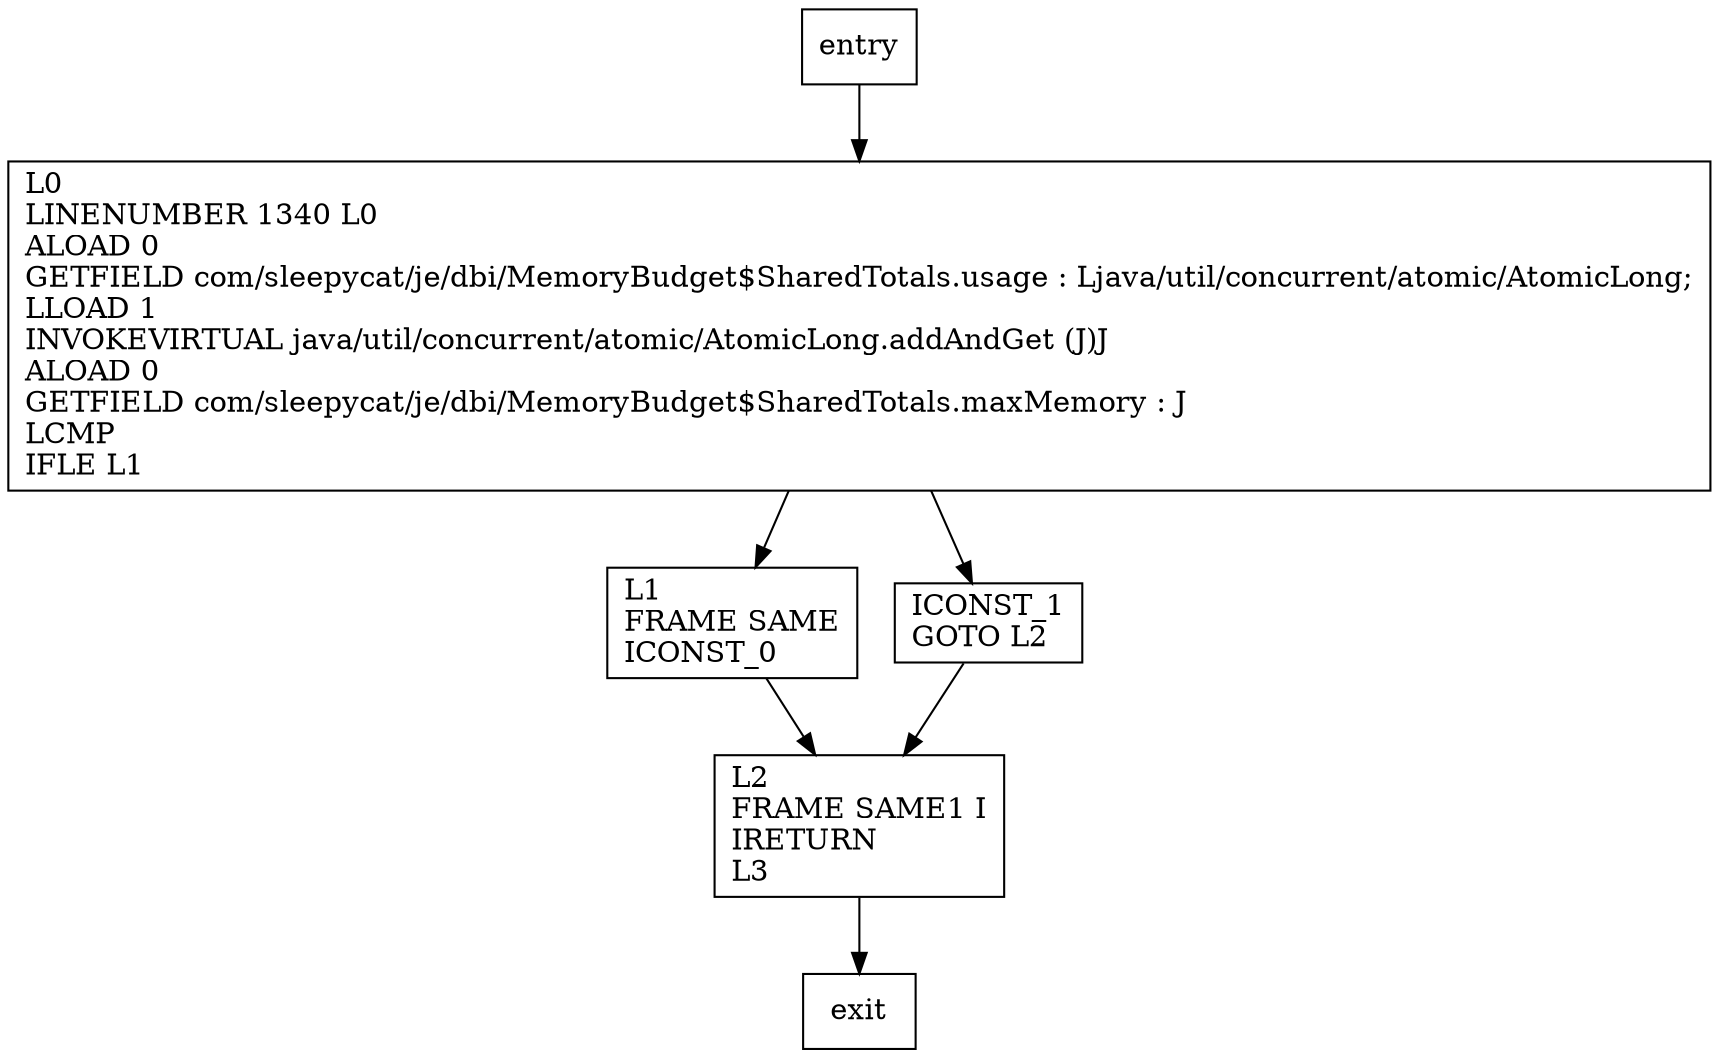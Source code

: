 digraph updateCacheUsage {
node [shape=record];
1208288923 [label="L1\lFRAME SAME\lICONST_0\l"];
721783805 [label="L0\lLINENUMBER 1340 L0\lALOAD 0\lGETFIELD com/sleepycat/je/dbi/MemoryBudget$SharedTotals.usage : Ljava/util/concurrent/atomic/AtomicLong;\lLLOAD 1\lINVOKEVIRTUAL java/util/concurrent/atomic/AtomicLong.addAndGet (J)J\lALOAD 0\lGETFIELD com/sleepycat/je/dbi/MemoryBudget$SharedTotals.maxMemory : J\lLCMP\lIFLE L1\l"];
348817596 [label="ICONST_1\lGOTO L2\l"];
251788397 [label="L2\lFRAME SAME1 I\lIRETURN\lL3\l"];
entry;
exit;
entry -> 721783805;
1208288923 -> 251788397;
721783805 -> 1208288923;
721783805 -> 348817596;
348817596 -> 251788397;
251788397 -> exit;
}
